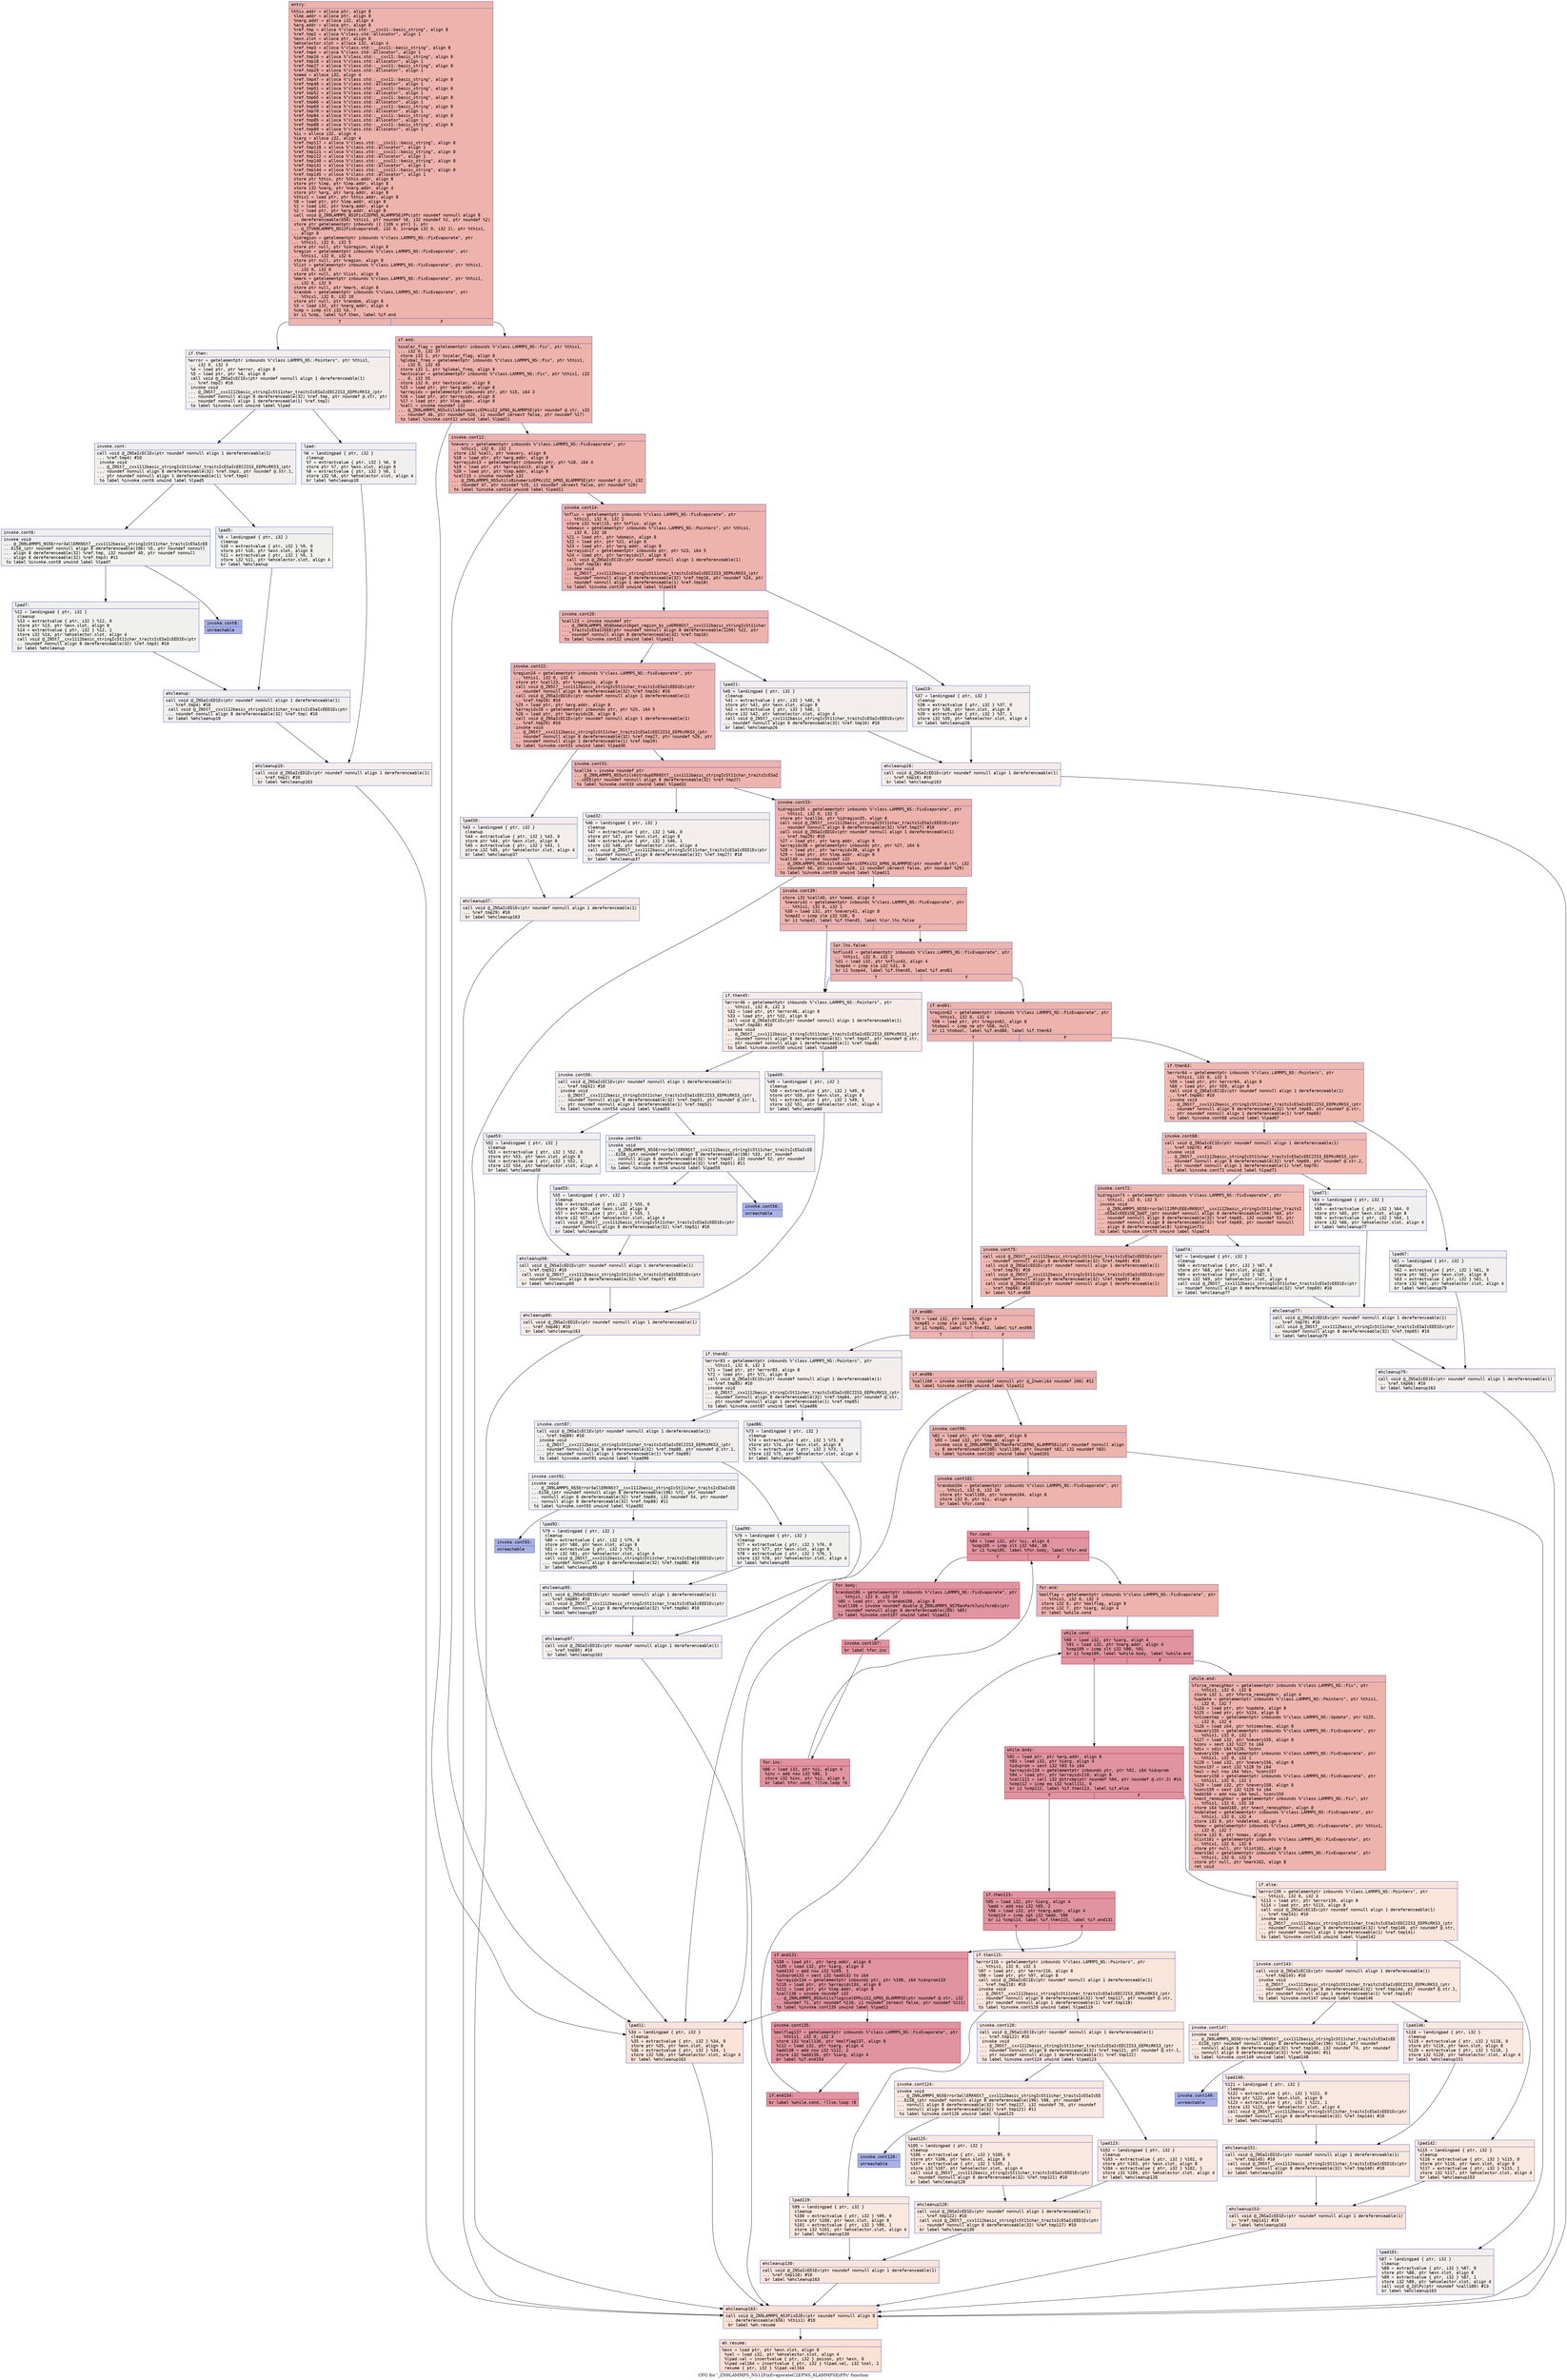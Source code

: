 digraph "CFG for '_ZN9LAMMPS_NS12FixEvaporateC2EPNS_6LAMMPSEiPPc' function" {
	label="CFG for '_ZN9LAMMPS_NS12FixEvaporateC2EPNS_6LAMMPSEiPPc' function";

	Node0x55d5ebd93a10 [shape=record,color="#3d50c3ff", style=filled, fillcolor="#d6524470" fontname="Courier",label="{entry:\l|  %this.addr = alloca ptr, align 8\l  %lmp.addr = alloca ptr, align 8\l  %narg.addr = alloca i32, align 4\l  %arg.addr = alloca ptr, align 8\l  %ref.tmp = alloca %\"class.std::__cxx11::basic_string\", align 8\l  %ref.tmp2 = alloca %\"class.std::allocator\", align 1\l  %exn.slot = alloca ptr, align 8\l  %ehselector.slot = alloca i32, align 4\l  %ref.tmp3 = alloca %\"class.std::__cxx11::basic_string\", align 8\l  %ref.tmp4 = alloca %\"class.std::allocator\", align 1\l  %ref.tmp16 = alloca %\"class.std::__cxx11::basic_string\", align 8\l  %ref.tmp18 = alloca %\"class.std::allocator\", align 1\l  %ref.tmp27 = alloca %\"class.std::__cxx11::basic_string\", align 8\l  %ref.tmp29 = alloca %\"class.std::allocator\", align 1\l  %seed = alloca i32, align 4\l  %ref.tmp47 = alloca %\"class.std::__cxx11::basic_string\", align 8\l  %ref.tmp48 = alloca %\"class.std::allocator\", align 1\l  %ref.tmp51 = alloca %\"class.std::__cxx11::basic_string\", align 8\l  %ref.tmp52 = alloca %\"class.std::allocator\", align 1\l  %ref.tmp65 = alloca %\"class.std::__cxx11::basic_string\", align 8\l  %ref.tmp66 = alloca %\"class.std::allocator\", align 1\l  %ref.tmp69 = alloca %\"class.std::__cxx11::basic_string\", align 8\l  %ref.tmp70 = alloca %\"class.std::allocator\", align 1\l  %ref.tmp84 = alloca %\"class.std::__cxx11::basic_string\", align 8\l  %ref.tmp85 = alloca %\"class.std::allocator\", align 1\l  %ref.tmp88 = alloca %\"class.std::__cxx11::basic_string\", align 8\l  %ref.tmp89 = alloca %\"class.std::allocator\", align 1\l  %ii = alloca i32, align 4\l  %iarg = alloca i32, align 4\l  %ref.tmp117 = alloca %\"class.std::__cxx11::basic_string\", align 8\l  %ref.tmp118 = alloca %\"class.std::allocator\", align 1\l  %ref.tmp121 = alloca %\"class.std::__cxx11::basic_string\", align 8\l  %ref.tmp122 = alloca %\"class.std::allocator\", align 1\l  %ref.tmp140 = alloca %\"class.std::__cxx11::basic_string\", align 8\l  %ref.tmp141 = alloca %\"class.std::allocator\", align 1\l  %ref.tmp144 = alloca %\"class.std::__cxx11::basic_string\", align 8\l  %ref.tmp145 = alloca %\"class.std::allocator\", align 1\l  store ptr %this, ptr %this.addr, align 8\l  store ptr %lmp, ptr %lmp.addr, align 8\l  store i32 %narg, ptr %narg.addr, align 4\l  store ptr %arg, ptr %arg.addr, align 8\l  %this1 = load ptr, ptr %this.addr, align 8\l  %0 = load ptr, ptr %lmp.addr, align 8\l  %1 = load i32, ptr %narg.addr, align 4\l  %2 = load ptr, ptr %arg.addr, align 8\l  call void @_ZN9LAMMPS_NS3FixC2EPNS_6LAMMPSEiPPc(ptr noundef nonnull align 8\l... dereferenceable(656) %this1, ptr noundef %0, i32 noundef %1, ptr noundef %2)\l  store ptr getelementptr inbounds (\{ [106 x ptr] \}, ptr\l... @_ZTVN9LAMMPS_NS12FixEvaporateE, i32 0, inrange i32 0, i32 2), ptr %this1,\l... align 8\l  %idregion = getelementptr inbounds %\"class.LAMMPS_NS::FixEvaporate\", ptr\l... %this1, i32 0, i32 5\l  store ptr null, ptr %idregion, align 8\l  %region = getelementptr inbounds %\"class.LAMMPS_NS::FixEvaporate\", ptr\l... %this1, i32 0, i32 6\l  store ptr null, ptr %region, align 8\l  %list = getelementptr inbounds %\"class.LAMMPS_NS::FixEvaporate\", ptr %this1,\l... i32 0, i32 8\l  store ptr null, ptr %list, align 8\l  %mark = getelementptr inbounds %\"class.LAMMPS_NS::FixEvaporate\", ptr %this1,\l... i32 0, i32 9\l  store ptr null, ptr %mark, align 8\l  %random = getelementptr inbounds %\"class.LAMMPS_NS::FixEvaporate\", ptr\l... %this1, i32 0, i32 10\l  store ptr null, ptr %random, align 8\l  %3 = load i32, ptr %narg.addr, align 4\l  %cmp = icmp slt i32 %3, 7\l  br i1 %cmp, label %if.then, label %if.end\l|{<s0>T|<s1>F}}"];
	Node0x55d5ebd93a10:s0 -> Node0x55d5ebd97fc0[tooltip="entry -> if.then\nProbability 0.00%" ];
	Node0x55d5ebd93a10:s1 -> Node0x55d5ebd98090[tooltip="entry -> if.end\nProbability 100.00%" ];
	Node0x55d5ebd97fc0 [shape=record,color="#3d50c3ff", style=filled, fillcolor="#e5d8d170" fontname="Courier",label="{if.then:\l|  %error = getelementptr inbounds %\"class.LAMMPS_NS::Pointers\", ptr %this1,\l... i32 0, i32 3\l  %4 = load ptr, ptr %error, align 8\l  %5 = load ptr, ptr %4, align 8\l  call void @_ZNSaIcEC1Ev(ptr noundef nonnull align 1 dereferenceable(1)\l... %ref.tmp2) #10\l  invoke void\l... @_ZNSt7__cxx1112basic_stringIcSt11char_traitsIcESaIcEEC2IS3_EEPKcRKS3_(ptr\l... noundef nonnull align 8 dereferenceable(32) %ref.tmp, ptr noundef @.str, ptr\l... noundef nonnull align 1 dereferenceable(1) %ref.tmp2)\l          to label %invoke.cont unwind label %lpad\l}"];
	Node0x55d5ebd97fc0 -> Node0x55d5ebd986e0[tooltip="if.then -> invoke.cont\nProbability 50.00%" ];
	Node0x55d5ebd97fc0 -> Node0x55d5ebd987c0[tooltip="if.then -> lpad\nProbability 50.00%" ];
	Node0x55d5ebd986e0 [shape=record,color="#3d50c3ff", style=filled, fillcolor="#e0dbd870" fontname="Courier",label="{invoke.cont:\l|  call void @_ZNSaIcEC1Ev(ptr noundef nonnull align 1 dereferenceable(1)\l... %ref.tmp4) #10\l  invoke void\l... @_ZNSt7__cxx1112basic_stringIcSt11char_traitsIcESaIcEEC2IS3_EEPKcRKS3_(ptr\l... noundef nonnull align 8 dereferenceable(32) %ref.tmp3, ptr noundef @.str.1,\l... ptr noundef nonnull align 1 dereferenceable(1) %ref.tmp4)\l          to label %invoke.cont6 unwind label %lpad5\l}"];
	Node0x55d5ebd986e0 -> Node0x55d5ebd98b50[tooltip="invoke.cont -> invoke.cont6\nProbability 50.00%" ];
	Node0x55d5ebd986e0 -> Node0x55d5ebd98ba0[tooltip="invoke.cont -> lpad5\nProbability 50.00%" ];
	Node0x55d5ebd98b50 [shape=record,color="#3d50c3ff", style=filled, fillcolor="#dedcdb70" fontname="Courier",label="{invoke.cont6:\l|  invoke void\l... @_ZN9LAMMPS_NS5Error3allERKNSt7__cxx1112basic_stringIcSt11char_traitsIcESaIcEE\l...EiS8_(ptr noundef nonnull align 8 dereferenceable(196) %5, ptr noundef nonnull\l... align 8 dereferenceable(32) %ref.tmp, i32 noundef 40, ptr noundef nonnull\l... align 8 dereferenceable(32) %ref.tmp3) #11\l          to label %invoke.cont8 unwind label %lpad7\l}"];
	Node0x55d5ebd98b50 -> Node0x55d5ebd98b00[tooltip="invoke.cont6 -> invoke.cont8\nProbability 0.00%" ];
	Node0x55d5ebd98b50 -> Node0x55d5ebd98e00[tooltip="invoke.cont6 -> lpad7\nProbability 100.00%" ];
	Node0x55d5ebd98b00 [shape=record,color="#3d50c3ff", style=filled, fillcolor="#3d50c370" fontname="Courier",label="{invoke.cont8:\l|  unreachable\l}"];
	Node0x55d5ebd987c0 [shape=record,color="#3d50c3ff", style=filled, fillcolor="#e0dbd870" fontname="Courier",label="{lpad:\l|  %6 = landingpad \{ ptr, i32 \}\l          cleanup\l  %7 = extractvalue \{ ptr, i32 \} %6, 0\l  store ptr %7, ptr %exn.slot, align 8\l  %8 = extractvalue \{ ptr, i32 \} %6, 1\l  store i32 %8, ptr %ehselector.slot, align 4\l  br label %ehcleanup10\l}"];
	Node0x55d5ebd987c0 -> Node0x55d5ebd994a0[tooltip="lpad -> ehcleanup10\nProbability 100.00%" ];
	Node0x55d5ebd98ba0 [shape=record,color="#3d50c3ff", style=filled, fillcolor="#dedcdb70" fontname="Courier",label="{lpad5:\l|  %9 = landingpad \{ ptr, i32 \}\l          cleanup\l  %10 = extractvalue \{ ptr, i32 \} %9, 0\l  store ptr %10, ptr %exn.slot, align 8\l  %11 = extractvalue \{ ptr, i32 \} %9, 1\l  store i32 %11, ptr %ehselector.slot, align 4\l  br label %ehcleanup\l}"];
	Node0x55d5ebd98ba0 -> Node0x55d5ebd997f0[tooltip="lpad5 -> ehcleanup\nProbability 100.00%" ];
	Node0x55d5ebd98e00 [shape=record,color="#3d50c3ff", style=filled, fillcolor="#dedcdb70" fontname="Courier",label="{lpad7:\l|  %12 = landingpad \{ ptr, i32 \}\l          cleanup\l  %13 = extractvalue \{ ptr, i32 \} %12, 0\l  store ptr %13, ptr %exn.slot, align 8\l  %14 = extractvalue \{ ptr, i32 \} %12, 1\l  store i32 %14, ptr %ehselector.slot, align 4\l  call void @_ZNSt7__cxx1112basic_stringIcSt11char_traitsIcESaIcEED1Ev(ptr\l... noundef nonnull align 8 dereferenceable(32) %ref.tmp3) #10\l  br label %ehcleanup\l}"];
	Node0x55d5ebd98e00 -> Node0x55d5ebd997f0[tooltip="lpad7 -> ehcleanup\nProbability 100.00%" ];
	Node0x55d5ebd997f0 [shape=record,color="#3d50c3ff", style=filled, fillcolor="#e0dbd870" fontname="Courier",label="{ehcleanup:\l|  call void @_ZNSaIcED1Ev(ptr noundef nonnull align 1 dereferenceable(1)\l... %ref.tmp4) #10\l  call void @_ZNSt7__cxx1112basic_stringIcSt11char_traitsIcESaIcEED1Ev(ptr\l... noundef nonnull align 8 dereferenceable(32) %ref.tmp) #10\l  br label %ehcleanup10\l}"];
	Node0x55d5ebd997f0 -> Node0x55d5ebd994a0[tooltip="ehcleanup -> ehcleanup10\nProbability 100.00%" ];
	Node0x55d5ebd994a0 [shape=record,color="#3d50c3ff", style=filled, fillcolor="#e5d8d170" fontname="Courier",label="{ehcleanup10:\l|  call void @_ZNSaIcED1Ev(ptr noundef nonnull align 1 dereferenceable(1)\l... %ref.tmp2) #10\l  br label %ehcleanup163\l}"];
	Node0x55d5ebd994a0 -> Node0x55d5ebd9a250[tooltip="ehcleanup10 -> ehcleanup163\nProbability 100.00%" ];
	Node0x55d5ebd98090 [shape=record,color="#3d50c3ff", style=filled, fillcolor="#d6524470" fontname="Courier",label="{if.end:\l|  %scalar_flag = getelementptr inbounds %\"class.LAMMPS_NS::Fix\", ptr %this1,\l... i32 0, i32 37\l  store i32 1, ptr %scalar_flag, align 8\l  %global_freq = getelementptr inbounds %\"class.LAMMPS_NS::Fix\", ptr %this1,\l... i32 0, i32 45\l  store i32 1, ptr %global_freq, align 8\l  %extscalar = getelementptr inbounds %\"class.LAMMPS_NS::Fix\", ptr %this1, i32\l... 0, i32 55\l  store i32 0, ptr %extscalar, align 8\l  %15 = load ptr, ptr %arg.addr, align 8\l  %arrayidx = getelementptr inbounds ptr, ptr %15, i64 3\l  %16 = load ptr, ptr %arrayidx, align 8\l  %17 = load ptr, ptr %lmp.addr, align 8\l  %call = invoke noundef i32\l... @_ZN9LAMMPS_NS5utils8inumericEPKciS2_bPNS_6LAMMPSE(ptr noundef @.str, i32\l... noundef 46, ptr noundef %16, i1 noundef zeroext false, ptr noundef %17)\l          to label %invoke.cont12 unwind label %lpad11\l}"];
	Node0x55d5ebd98090 -> Node0x55d5ebd9ab80[tooltip="if.end -> invoke.cont12\nProbability 100.00%" ];
	Node0x55d5ebd98090 -> Node0x55d5ebd9ac00[tooltip="if.end -> lpad11\nProbability 0.00%" ];
	Node0x55d5ebd9ab80 [shape=record,color="#3d50c3ff", style=filled, fillcolor="#d6524470" fontname="Courier",label="{invoke.cont12:\l|  %nevery = getelementptr inbounds %\"class.LAMMPS_NS::FixEvaporate\", ptr\l... %this1, i32 0, i32 1\l  store i32 %call, ptr %nevery, align 8\l  %18 = load ptr, ptr %arg.addr, align 8\l  %arrayidx13 = getelementptr inbounds ptr, ptr %18, i64 4\l  %19 = load ptr, ptr %arrayidx13, align 8\l  %20 = load ptr, ptr %lmp.addr, align 8\l  %call15 = invoke noundef i32\l... @_ZN9LAMMPS_NS5utils8inumericEPKciS2_bPNS_6LAMMPSE(ptr noundef @.str, i32\l... noundef 47, ptr noundef %19, i1 noundef zeroext false, ptr noundef %20)\l          to label %invoke.cont14 unwind label %lpad11\l}"];
	Node0x55d5ebd9ab80 -> Node0x55d5ebd9b390[tooltip="invoke.cont12 -> invoke.cont14\nProbability 100.00%" ];
	Node0x55d5ebd9ab80 -> Node0x55d5ebd9ac00[tooltip="invoke.cont12 -> lpad11\nProbability 0.00%" ];
	Node0x55d5ebd9b390 [shape=record,color="#3d50c3ff", style=filled, fillcolor="#d6524470" fontname="Courier",label="{invoke.cont14:\l|  %nflux = getelementptr inbounds %\"class.LAMMPS_NS::FixEvaporate\", ptr\l... %this1, i32 0, i32 2\l  store i32 %call15, ptr %nflux, align 4\l  %domain = getelementptr inbounds %\"class.LAMMPS_NS::Pointers\", ptr %this1,\l... i32 0, i32 10\l  %21 = load ptr, ptr %domain, align 8\l  %22 = load ptr, ptr %21, align 8\l  %23 = load ptr, ptr %arg.addr, align 8\l  %arrayidx17 = getelementptr inbounds ptr, ptr %23, i64 5\l  %24 = load ptr, ptr %arrayidx17, align 8\l  call void @_ZNSaIcEC1Ev(ptr noundef nonnull align 1 dereferenceable(1)\l... %ref.tmp18) #10\l  invoke void\l... @_ZNSt7__cxx1112basic_stringIcSt11char_traitsIcESaIcEEC2IS3_EEPKcRKS3_(ptr\l... noundef nonnull align 8 dereferenceable(32) %ref.tmp16, ptr noundef %24, ptr\l... noundef nonnull align 1 dereferenceable(1) %ref.tmp18)\l          to label %invoke.cont20 unwind label %lpad19\l}"];
	Node0x55d5ebd9b390 -> Node0x55d5ebd95380[tooltip="invoke.cont14 -> invoke.cont20\nProbability 100.00%" ];
	Node0x55d5ebd9b390 -> Node0x55d5ebd95400[tooltip="invoke.cont14 -> lpad19\nProbability 0.00%" ];
	Node0x55d5ebd95380 [shape=record,color="#3d50c3ff", style=filled, fillcolor="#d6524470" fontname="Courier",label="{invoke.cont20:\l|  %call23 = invoke noundef ptr\l... @_ZNK9LAMMPS_NS6Domain16get_region_by_idERKNSt7__cxx1112basic_stringIcSt11char\l..._traitsIcESaIcEEE(ptr noundef nonnull align 8 dereferenceable(1200) %22, ptr\l... noundef nonnull align 8 dereferenceable(32) %ref.tmp16)\l          to label %invoke.cont22 unwind label %lpad21\l}"];
	Node0x55d5ebd95380 -> Node0x55d5ebd95330[tooltip="invoke.cont20 -> invoke.cont22\nProbability 100.00%" ];
	Node0x55d5ebd95380 -> Node0x55d5ebd95640[tooltip="invoke.cont20 -> lpad21\nProbability 0.00%" ];
	Node0x55d5ebd95330 [shape=record,color="#3d50c3ff", style=filled, fillcolor="#d6524470" fontname="Courier",label="{invoke.cont22:\l|  %region24 = getelementptr inbounds %\"class.LAMMPS_NS::FixEvaporate\", ptr\l... %this1, i32 0, i32 6\l  store ptr %call23, ptr %region24, align 8\l  call void @_ZNSt7__cxx1112basic_stringIcSt11char_traitsIcESaIcEED1Ev(ptr\l... noundef nonnull align 8 dereferenceable(32) %ref.tmp16) #10\l  call void @_ZNSaIcED1Ev(ptr noundef nonnull align 1 dereferenceable(1)\l... %ref.tmp18) #10\l  %25 = load ptr, ptr %arg.addr, align 8\l  %arrayidx28 = getelementptr inbounds ptr, ptr %25, i64 5\l  %26 = load ptr, ptr %arrayidx28, align 8\l  call void @_ZNSaIcEC1Ev(ptr noundef nonnull align 1 dereferenceable(1)\l... %ref.tmp29) #10\l  invoke void\l... @_ZNSt7__cxx1112basic_stringIcSt11char_traitsIcESaIcEEC2IS3_EEPKcRKS3_(ptr\l... noundef nonnull align 8 dereferenceable(32) %ref.tmp27, ptr noundef %26, ptr\l... noundef nonnull align 1 dereferenceable(1) %ref.tmp29)\l          to label %invoke.cont31 unwind label %lpad30\l}"];
	Node0x55d5ebd95330 -> Node0x55d5ebd9d210[tooltip="invoke.cont22 -> invoke.cont31\nProbability 100.00%" ];
	Node0x55d5ebd95330 -> Node0x55d5ebd9d290[tooltip="invoke.cont22 -> lpad30\nProbability 0.00%" ];
	Node0x55d5ebd9d210 [shape=record,color="#3d50c3ff", style=filled, fillcolor="#d6524470" fontname="Courier",label="{invoke.cont31:\l|  %call34 = invoke noundef ptr\l... @_ZN9LAMMPS_NS5utils6strdupERKNSt7__cxx1112basic_stringIcSt11char_traitsIcESaI\l...cEEE(ptr noundef nonnull align 8 dereferenceable(32) %ref.tmp27)\l          to label %invoke.cont33 unwind label %lpad32\l}"];
	Node0x55d5ebd9d210 -> Node0x55d5ebd9d1c0[tooltip="invoke.cont31 -> invoke.cont33\nProbability 100.00%" ];
	Node0x55d5ebd9d210 -> Node0x55d5ebd9d580[tooltip="invoke.cont31 -> lpad32\nProbability 0.00%" ];
	Node0x55d5ebd9d1c0 [shape=record,color="#3d50c3ff", style=filled, fillcolor="#d6524470" fontname="Courier",label="{invoke.cont33:\l|  %idregion35 = getelementptr inbounds %\"class.LAMMPS_NS::FixEvaporate\", ptr\l... %this1, i32 0, i32 5\l  store ptr %call34, ptr %idregion35, align 8\l  call void @_ZNSt7__cxx1112basic_stringIcSt11char_traitsIcESaIcEED1Ev(ptr\l... noundef nonnull align 8 dereferenceable(32) %ref.tmp27) #10\l  call void @_ZNSaIcED1Ev(ptr noundef nonnull align 1 dereferenceable(1)\l... %ref.tmp29) #10\l  %27 = load ptr, ptr %arg.addr, align 8\l  %arrayidx38 = getelementptr inbounds ptr, ptr %27, i64 6\l  %28 = load ptr, ptr %arrayidx38, align 8\l  %29 = load ptr, ptr %lmp.addr, align 8\l  %call40 = invoke noundef i32\l... @_ZN9LAMMPS_NS5utils8inumericEPKciS2_bPNS_6LAMMPSE(ptr noundef @.str, i32\l... noundef 50, ptr noundef %28, i1 noundef zeroext false, ptr noundef %29)\l          to label %invoke.cont39 unwind label %lpad11\l}"];
	Node0x55d5ebd9d1c0 -> Node0x55d5ebd9de40[tooltip="invoke.cont33 -> invoke.cont39\nProbability 100.00%" ];
	Node0x55d5ebd9d1c0 -> Node0x55d5ebd9ac00[tooltip="invoke.cont33 -> lpad11\nProbability 0.00%" ];
	Node0x55d5ebd9de40 [shape=record,color="#3d50c3ff", style=filled, fillcolor="#d6524470" fontname="Courier",label="{invoke.cont39:\l|  store i32 %call40, ptr %seed, align 4\l  %nevery41 = getelementptr inbounds %\"class.LAMMPS_NS::FixEvaporate\", ptr\l... %this1, i32 0, i32 1\l  %30 = load i32, ptr %nevery41, align 8\l  %cmp42 = icmp sle i32 %30, 0\l  br i1 %cmp42, label %if.then45, label %lor.lhs.false\l|{<s0>T|<s1>F}}"];
	Node0x55d5ebd9de40:s0 -> Node0x55d5ebd9e330[tooltip="invoke.cont39 -> if.then45\nProbability 0.00%" ];
	Node0x55d5ebd9de40:s1 -> Node0x55d5ebd9e3b0[tooltip="invoke.cont39 -> lor.lhs.false\nProbability 100.00%" ];
	Node0x55d5ebd9e3b0 [shape=record,color="#3d50c3ff", style=filled, fillcolor="#d6524470" fontname="Courier",label="{lor.lhs.false:\l|  %nflux43 = getelementptr inbounds %\"class.LAMMPS_NS::FixEvaporate\", ptr\l... %this1, i32 0, i32 2\l  %31 = load i32, ptr %nflux43, align 4\l  %cmp44 = icmp sle i32 %31, 0\l  br i1 %cmp44, label %if.then45, label %if.end61\l|{<s0>T|<s1>F}}"];
	Node0x55d5ebd9e3b0:s0 -> Node0x55d5ebd9e330[tooltip="lor.lhs.false -> if.then45\nProbability 0.00%" ];
	Node0x55d5ebd9e3b0:s1 -> Node0x55d5ebd979a0[tooltip="lor.lhs.false -> if.end61\nProbability 100.00%" ];
	Node0x55d5ebd9e330 [shape=record,color="#3d50c3ff", style=filled, fillcolor="#ead5c970" fontname="Courier",label="{if.then45:\l|  %error46 = getelementptr inbounds %\"class.LAMMPS_NS::Pointers\", ptr\l... %this1, i32 0, i32 3\l  %32 = load ptr, ptr %error46, align 8\l  %33 = load ptr, ptr %32, align 8\l  call void @_ZNSaIcEC1Ev(ptr noundef nonnull align 1 dereferenceable(1)\l... %ref.tmp48) #10\l  invoke void\l... @_ZNSt7__cxx1112basic_stringIcSt11char_traitsIcESaIcEEC2IS3_EEPKcRKS3_(ptr\l... noundef nonnull align 8 dereferenceable(32) %ref.tmp47, ptr noundef @.str,\l... ptr noundef nonnull align 1 dereferenceable(1) %ref.tmp48)\l          to label %invoke.cont50 unwind label %lpad49\l}"];
	Node0x55d5ebd9e330 -> Node0x55d5ebd97e30[tooltip="if.then45 -> invoke.cont50\nProbability 50.00%" ];
	Node0x55d5ebd9e330 -> Node0x55d5ebd97eb0[tooltip="if.then45 -> lpad49\nProbability 50.00%" ];
	Node0x55d5ebd97e30 [shape=record,color="#3d50c3ff", style=filled, fillcolor="#e5d8d170" fontname="Courier",label="{invoke.cont50:\l|  call void @_ZNSaIcEC1Ev(ptr noundef nonnull align 1 dereferenceable(1)\l... %ref.tmp52) #10\l  invoke void\l... @_ZNSt7__cxx1112basic_stringIcSt11char_traitsIcESaIcEEC2IS3_EEPKcRKS3_(ptr\l... noundef nonnull align 8 dereferenceable(32) %ref.tmp51, ptr noundef @.str.1,\l... ptr noundef nonnull align 1 dereferenceable(1) %ref.tmp52)\l          to label %invoke.cont54 unwind label %lpad53\l}"];
	Node0x55d5ebd97e30 -> Node0x55d5ebd9f5a0[tooltip="invoke.cont50 -> invoke.cont54\nProbability 50.00%" ];
	Node0x55d5ebd97e30 -> Node0x55d5ebd9f5f0[tooltip="invoke.cont50 -> lpad53\nProbability 50.00%" ];
	Node0x55d5ebd9f5a0 [shape=record,color="#3d50c3ff", style=filled, fillcolor="#e0dbd870" fontname="Courier",label="{invoke.cont54:\l|  invoke void\l... @_ZN9LAMMPS_NS5Error3allERKNSt7__cxx1112basic_stringIcSt11char_traitsIcESaIcEE\l...EiS8_(ptr noundef nonnull align 8 dereferenceable(196) %33, ptr noundef\l... nonnull align 8 dereferenceable(32) %ref.tmp47, i32 noundef 52, ptr noundef\l... nonnull align 8 dereferenceable(32) %ref.tmp51) #11\l          to label %invoke.cont56 unwind label %lpad55\l}"];
	Node0x55d5ebd9f5a0 -> Node0x55d5ebd9f550[tooltip="invoke.cont54 -> invoke.cont56\nProbability 0.00%" ];
	Node0x55d5ebd9f5a0 -> Node0x55d5ebd9f8f0[tooltip="invoke.cont54 -> lpad55\nProbability 100.00%" ];
	Node0x55d5ebd9f550 [shape=record,color="#3d50c3ff", style=filled, fillcolor="#3d50c370" fontname="Courier",label="{invoke.cont56:\l|  unreachable\l}"];
	Node0x55d5ebd9ac00 [shape=record,color="#3d50c3ff", style=filled, fillcolor="#f6bfa670" fontname="Courier",label="{lpad11:\l|  %34 = landingpad \{ ptr, i32 \}\l          cleanup\l  %35 = extractvalue \{ ptr, i32 \} %34, 0\l  store ptr %35, ptr %exn.slot, align 8\l  %36 = extractvalue \{ ptr, i32 \} %34, 1\l  store i32 %36, ptr %ehselector.slot, align 4\l  br label %ehcleanup163\l}"];
	Node0x55d5ebd9ac00 -> Node0x55d5ebd9a250[tooltip="lpad11 -> ehcleanup163\nProbability 100.00%" ];
	Node0x55d5ebd95400 [shape=record,color="#3d50c3ff", style=filled, fillcolor="#e5d8d170" fontname="Courier",label="{lpad19:\l|  %37 = landingpad \{ ptr, i32 \}\l          cleanup\l  %38 = extractvalue \{ ptr, i32 \} %37, 0\l  store ptr %38, ptr %exn.slot, align 8\l  %39 = extractvalue \{ ptr, i32 \} %37, 1\l  store i32 %39, ptr %ehselector.slot, align 4\l  br label %ehcleanup26\l}"];
	Node0x55d5ebd95400 -> Node0x55d5ebda0110[tooltip="lpad19 -> ehcleanup26\nProbability 100.00%" ];
	Node0x55d5ebd95640 [shape=record,color="#3d50c3ff", style=filled, fillcolor="#e5d8d170" fontname="Courier",label="{lpad21:\l|  %40 = landingpad \{ ptr, i32 \}\l          cleanup\l  %41 = extractvalue \{ ptr, i32 \} %40, 0\l  store ptr %41, ptr %exn.slot, align 8\l  %42 = extractvalue \{ ptr, i32 \} %40, 1\l  store i32 %42, ptr %ehselector.slot, align 4\l  call void @_ZNSt7__cxx1112basic_stringIcSt11char_traitsIcESaIcEED1Ev(ptr\l... noundef nonnull align 8 dereferenceable(32) %ref.tmp16) #10\l  br label %ehcleanup26\l}"];
	Node0x55d5ebd95640 -> Node0x55d5ebda0110[tooltip="lpad21 -> ehcleanup26\nProbability 100.00%" ];
	Node0x55d5ebda0110 [shape=record,color="#3d50c3ff", style=filled, fillcolor="#ead5c970" fontname="Courier",label="{ehcleanup26:\l|  call void @_ZNSaIcED1Ev(ptr noundef nonnull align 1 dereferenceable(1)\l... %ref.tmp18) #10\l  br label %ehcleanup163\l}"];
	Node0x55d5ebda0110 -> Node0x55d5ebd9a250[tooltip="ehcleanup26 -> ehcleanup163\nProbability 100.00%" ];
	Node0x55d5ebd9d290 [shape=record,color="#3d50c3ff", style=filled, fillcolor="#e5d8d170" fontname="Courier",label="{lpad30:\l|  %43 = landingpad \{ ptr, i32 \}\l          cleanup\l  %44 = extractvalue \{ ptr, i32 \} %43, 0\l  store ptr %44, ptr %exn.slot, align 8\l  %45 = extractvalue \{ ptr, i32 \} %43, 1\l  store i32 %45, ptr %ehselector.slot, align 4\l  br label %ehcleanup37\l}"];
	Node0x55d5ebd9d290 -> Node0x55d5ebda0a00[tooltip="lpad30 -> ehcleanup37\nProbability 100.00%" ];
	Node0x55d5ebd9d580 [shape=record,color="#3d50c3ff", style=filled, fillcolor="#e5d8d170" fontname="Courier",label="{lpad32:\l|  %46 = landingpad \{ ptr, i32 \}\l          cleanup\l  %47 = extractvalue \{ ptr, i32 \} %46, 0\l  store ptr %47, ptr %exn.slot, align 8\l  %48 = extractvalue \{ ptr, i32 \} %46, 1\l  store i32 %48, ptr %ehselector.slot, align 4\l  call void @_ZNSt7__cxx1112basic_stringIcSt11char_traitsIcESaIcEED1Ev(ptr\l... noundef nonnull align 8 dereferenceable(32) %ref.tmp27) #10\l  br label %ehcleanup37\l}"];
	Node0x55d5ebd9d580 -> Node0x55d5ebda0a00[tooltip="lpad32 -> ehcleanup37\nProbability 100.00%" ];
	Node0x55d5ebda0a00 [shape=record,color="#3d50c3ff", style=filled, fillcolor="#ead5c970" fontname="Courier",label="{ehcleanup37:\l|  call void @_ZNSaIcED1Ev(ptr noundef nonnull align 1 dereferenceable(1)\l... %ref.tmp29) #10\l  br label %ehcleanup163\l}"];
	Node0x55d5ebda0a00 -> Node0x55d5ebd9a250[tooltip="ehcleanup37 -> ehcleanup163\nProbability 100.00%" ];
	Node0x55d5ebd97eb0 [shape=record,color="#3d50c3ff", style=filled, fillcolor="#e5d8d170" fontname="Courier",label="{lpad49:\l|  %49 = landingpad \{ ptr, i32 \}\l          cleanup\l  %50 = extractvalue \{ ptr, i32 \} %49, 0\l  store ptr %50, ptr %exn.slot, align 8\l  %51 = extractvalue \{ ptr, i32 \} %49, 1\l  store i32 %51, ptr %ehselector.slot, align 4\l  br label %ehcleanup60\l}"];
	Node0x55d5ebd97eb0 -> Node0x55d5ebda1b00[tooltip="lpad49 -> ehcleanup60\nProbability 100.00%" ];
	Node0x55d5ebd9f5f0 [shape=record,color="#3d50c3ff", style=filled, fillcolor="#e0dbd870" fontname="Courier",label="{lpad53:\l|  %52 = landingpad \{ ptr, i32 \}\l          cleanup\l  %53 = extractvalue \{ ptr, i32 \} %52, 0\l  store ptr %53, ptr %exn.slot, align 8\l  %54 = extractvalue \{ ptr, i32 \} %52, 1\l  store i32 %54, ptr %ehselector.slot, align 4\l  br label %ehcleanup58\l}"];
	Node0x55d5ebd9f5f0 -> Node0x55d5ebda1e70[tooltip="lpad53 -> ehcleanup58\nProbability 100.00%" ];
	Node0x55d5ebd9f8f0 [shape=record,color="#3d50c3ff", style=filled, fillcolor="#e0dbd870" fontname="Courier",label="{lpad55:\l|  %55 = landingpad \{ ptr, i32 \}\l          cleanup\l  %56 = extractvalue \{ ptr, i32 \} %55, 0\l  store ptr %56, ptr %exn.slot, align 8\l  %57 = extractvalue \{ ptr, i32 \} %55, 1\l  store i32 %57, ptr %ehselector.slot, align 4\l  call void @_ZNSt7__cxx1112basic_stringIcSt11char_traitsIcESaIcEED1Ev(ptr\l... noundef nonnull align 8 dereferenceable(32) %ref.tmp51) #10\l  br label %ehcleanup58\l}"];
	Node0x55d5ebd9f8f0 -> Node0x55d5ebda1e70[tooltip="lpad55 -> ehcleanup58\nProbability 100.00%" ];
	Node0x55d5ebda1e70 [shape=record,color="#3d50c3ff", style=filled, fillcolor="#e5d8d170" fontname="Courier",label="{ehcleanup58:\l|  call void @_ZNSaIcED1Ev(ptr noundef nonnull align 1 dereferenceable(1)\l... %ref.tmp52) #10\l  call void @_ZNSt7__cxx1112basic_stringIcSt11char_traitsIcESaIcEED1Ev(ptr\l... noundef nonnull align 8 dereferenceable(32) %ref.tmp47) #10\l  br label %ehcleanup60\l}"];
	Node0x55d5ebda1e70 -> Node0x55d5ebda1b00[tooltip="ehcleanup58 -> ehcleanup60\nProbability 100.00%" ];
	Node0x55d5ebda1b00 [shape=record,color="#3d50c3ff", style=filled, fillcolor="#ead5c970" fontname="Courier",label="{ehcleanup60:\l|  call void @_ZNSaIcED1Ev(ptr noundef nonnull align 1 dereferenceable(1)\l... %ref.tmp48) #10\l  br label %ehcleanup163\l}"];
	Node0x55d5ebda1b00 -> Node0x55d5ebd9a250[tooltip="ehcleanup60 -> ehcleanup163\nProbability 100.00%" ];
	Node0x55d5ebd979a0 [shape=record,color="#3d50c3ff", style=filled, fillcolor="#d6524470" fontname="Courier",label="{if.end61:\l|  %region62 = getelementptr inbounds %\"class.LAMMPS_NS::FixEvaporate\", ptr\l... %this1, i32 0, i32 6\l  %58 = load ptr, ptr %region62, align 8\l  %tobool = icmp ne ptr %58, null\l  br i1 %tobool, label %if.end80, label %if.then63\l|{<s0>T|<s1>F}}"];
	Node0x55d5ebd979a0:s0 -> Node0x55d5ebda2960[tooltip="if.end61 -> if.end80\nProbability 62.50%" ];
	Node0x55d5ebd979a0:s1 -> Node0x55d5ebda29e0[tooltip="if.end61 -> if.then63\nProbability 37.50%" ];
	Node0x55d5ebda29e0 [shape=record,color="#3d50c3ff", style=filled, fillcolor="#de614d70" fontname="Courier",label="{if.then63:\l|  %error64 = getelementptr inbounds %\"class.LAMMPS_NS::Pointers\", ptr\l... %this1, i32 0, i32 3\l  %59 = load ptr, ptr %error64, align 8\l  %60 = load ptr, ptr %59, align 8\l  call void @_ZNSaIcEC1Ev(ptr noundef nonnull align 1 dereferenceable(1)\l... %ref.tmp66) #10\l  invoke void\l... @_ZNSt7__cxx1112basic_stringIcSt11char_traitsIcESaIcEEC2IS3_EEPKcRKS3_(ptr\l... noundef nonnull align 8 dereferenceable(32) %ref.tmp65, ptr noundef @.str,\l... ptr noundef nonnull align 1 dereferenceable(1) %ref.tmp66)\l          to label %invoke.cont68 unwind label %lpad67\l}"];
	Node0x55d5ebda29e0 -> Node0x55d5ebda2e70[tooltip="if.then63 -> invoke.cont68\nProbability 100.00%" ];
	Node0x55d5ebda29e0 -> Node0x55d5ebda2ef0[tooltip="if.then63 -> lpad67\nProbability 0.00%" ];
	Node0x55d5ebda2e70 [shape=record,color="#3d50c3ff", style=filled, fillcolor="#de614d70" fontname="Courier",label="{invoke.cont68:\l|  call void @_ZNSaIcEC1Ev(ptr noundef nonnull align 1 dereferenceable(1)\l... %ref.tmp70) #10\l  invoke void\l... @_ZNSt7__cxx1112basic_stringIcSt11char_traitsIcESaIcEEC2IS3_EEPKcRKS3_(ptr\l... noundef nonnull align 8 dereferenceable(32) %ref.tmp69, ptr noundef @.str.2,\l... ptr noundef nonnull align 1 dereferenceable(1) %ref.tmp70)\l          to label %invoke.cont72 unwind label %lpad71\l}"];
	Node0x55d5ebda2e70 -> Node0x55d5ebda3210[tooltip="invoke.cont68 -> invoke.cont72\nProbability 100.00%" ];
	Node0x55d5ebda2e70 -> Node0x55d5ebda3260[tooltip="invoke.cont68 -> lpad71\nProbability 0.00%" ];
	Node0x55d5ebda3210 [shape=record,color="#3d50c3ff", style=filled, fillcolor="#de614d70" fontname="Courier",label="{invoke.cont72:\l|  %idregion73 = getelementptr inbounds %\"class.LAMMPS_NS::FixEvaporate\", ptr\l... %this1, i32 0, i32 5\l  invoke void\l... @_ZN9LAMMPS_NS5Error3allIJRPcEEEvRKNSt7__cxx1112basic_stringIcSt11char_traitsI\l...cESaIcEEEiSB_DpOT_(ptr noundef nonnull align 8 dereferenceable(196) %60, ptr\l... noundef nonnull align 8 dereferenceable(32) %ref.tmp65, i32 noundef 53, ptr\l... noundef nonnull align 8 dereferenceable(32) %ref.tmp69, ptr noundef nonnull\l... align 8 dereferenceable(8) %idregion73)\l          to label %invoke.cont75 unwind label %lpad74\l}"];
	Node0x55d5ebda3210 -> Node0x55d5ebda31c0[tooltip="invoke.cont72 -> invoke.cont75\nProbability 100.00%" ];
	Node0x55d5ebda3210 -> Node0x55d5ebda4690[tooltip="invoke.cont72 -> lpad74\nProbability 0.00%" ];
	Node0x55d5ebda31c0 [shape=record,color="#3d50c3ff", style=filled, fillcolor="#de614d70" fontname="Courier",label="{invoke.cont75:\l|  call void @_ZNSt7__cxx1112basic_stringIcSt11char_traitsIcESaIcEED1Ev(ptr\l... noundef nonnull align 8 dereferenceable(32) %ref.tmp69) #10\l  call void @_ZNSaIcED1Ev(ptr noundef nonnull align 1 dereferenceable(1)\l... %ref.tmp70) #10\l  call void @_ZNSt7__cxx1112basic_stringIcSt11char_traitsIcESaIcEED1Ev(ptr\l... noundef nonnull align 8 dereferenceable(32) %ref.tmp65) #10\l  call void @_ZNSaIcED1Ev(ptr noundef nonnull align 1 dereferenceable(1)\l... %ref.tmp66) #10\l  br label %if.end80\l}"];
	Node0x55d5ebda31c0 -> Node0x55d5ebda2960[tooltip="invoke.cont75 -> if.end80\nProbability 100.00%" ];
	Node0x55d5ebda2ef0 [shape=record,color="#3d50c3ff", style=filled, fillcolor="#e0dbd870" fontname="Courier",label="{lpad67:\l|  %61 = landingpad \{ ptr, i32 \}\l          cleanup\l  %62 = extractvalue \{ ptr, i32 \} %61, 0\l  store ptr %62, ptr %exn.slot, align 8\l  %63 = extractvalue \{ ptr, i32 \} %61, 1\l  store i32 %63, ptr %ehselector.slot, align 4\l  br label %ehcleanup79\l}"];
	Node0x55d5ebda2ef0 -> Node0x55d5ebda5110[tooltip="lpad67 -> ehcleanup79\nProbability 100.00%" ];
	Node0x55d5ebda3260 [shape=record,color="#3d50c3ff", style=filled, fillcolor="#e0dbd870" fontname="Courier",label="{lpad71:\l|  %64 = landingpad \{ ptr, i32 \}\l          cleanup\l  %65 = extractvalue \{ ptr, i32 \} %64, 0\l  store ptr %65, ptr %exn.slot, align 8\l  %66 = extractvalue \{ ptr, i32 \} %64, 1\l  store i32 %66, ptr %ehselector.slot, align 4\l  br label %ehcleanup77\l}"];
	Node0x55d5ebda3260 -> Node0x55d5ebda5480[tooltip="lpad71 -> ehcleanup77\nProbability 100.00%" ];
	Node0x55d5ebda4690 [shape=record,color="#3d50c3ff", style=filled, fillcolor="#e0dbd870" fontname="Courier",label="{lpad74:\l|  %67 = landingpad \{ ptr, i32 \}\l          cleanup\l  %68 = extractvalue \{ ptr, i32 \} %67, 0\l  store ptr %68, ptr %exn.slot, align 8\l  %69 = extractvalue \{ ptr, i32 \} %67, 1\l  store i32 %69, ptr %ehselector.slot, align 4\l  call void @_ZNSt7__cxx1112basic_stringIcSt11char_traitsIcESaIcEED1Ev(ptr\l... noundef nonnull align 8 dereferenceable(32) %ref.tmp69) #10\l  br label %ehcleanup77\l}"];
	Node0x55d5ebda4690 -> Node0x55d5ebda5480[tooltip="lpad74 -> ehcleanup77\nProbability 100.00%" ];
	Node0x55d5ebda5480 [shape=record,color="#3d50c3ff", style=filled, fillcolor="#e3d9d370" fontname="Courier",label="{ehcleanup77:\l|  call void @_ZNSaIcED1Ev(ptr noundef nonnull align 1 dereferenceable(1)\l... %ref.tmp70) #10\l  call void @_ZNSt7__cxx1112basic_stringIcSt11char_traitsIcESaIcEED1Ev(ptr\l... noundef nonnull align 8 dereferenceable(32) %ref.tmp65) #10\l  br label %ehcleanup79\l}"];
	Node0x55d5ebda5480 -> Node0x55d5ebda5110[tooltip="ehcleanup77 -> ehcleanup79\nProbability 100.00%" ];
	Node0x55d5ebda5110 [shape=record,color="#3d50c3ff", style=filled, fillcolor="#e5d8d170" fontname="Courier",label="{ehcleanup79:\l|  call void @_ZNSaIcED1Ev(ptr noundef nonnull align 1 dereferenceable(1)\l... %ref.tmp66) #10\l  br label %ehcleanup163\l}"];
	Node0x55d5ebda5110 -> Node0x55d5ebd9a250[tooltip="ehcleanup79 -> ehcleanup163\nProbability 100.00%" ];
	Node0x55d5ebda2960 [shape=record,color="#3d50c3ff", style=filled, fillcolor="#d6524470" fontname="Courier",label="{if.end80:\l|  %70 = load i32, ptr %seed, align 4\l  %cmp81 = icmp sle i32 %70, 0\l  br i1 %cmp81, label %if.then82, label %if.end98\l|{<s0>T|<s1>F}}"];
	Node0x55d5ebda2960:s0 -> Node0x55d5ebda5f10[tooltip="if.end80 -> if.then82\nProbability 0.00%" ];
	Node0x55d5ebda2960:s1 -> Node0x55d5ebda5f60[tooltip="if.end80 -> if.end98\nProbability 100.00%" ];
	Node0x55d5ebda5f10 [shape=record,color="#3d50c3ff", style=filled, fillcolor="#e5d8d170" fontname="Courier",label="{if.then82:\l|  %error83 = getelementptr inbounds %\"class.LAMMPS_NS::Pointers\", ptr\l... %this1, i32 0, i32 3\l  %71 = load ptr, ptr %error83, align 8\l  %72 = load ptr, ptr %71, align 8\l  call void @_ZNSaIcEC1Ev(ptr noundef nonnull align 1 dereferenceable(1)\l... %ref.tmp85) #10\l  invoke void\l... @_ZNSt7__cxx1112basic_stringIcSt11char_traitsIcESaIcEEC2IS3_EEPKcRKS3_(ptr\l... noundef nonnull align 8 dereferenceable(32) %ref.tmp84, ptr noundef @.str,\l... ptr noundef nonnull align 1 dereferenceable(1) %ref.tmp85)\l          to label %invoke.cont87 unwind label %lpad86\l}"];
	Node0x55d5ebda5f10 -> Node0x55d5ebda63f0[tooltip="if.then82 -> invoke.cont87\nProbability 50.00%" ];
	Node0x55d5ebda5f10 -> Node0x55d5ebda6470[tooltip="if.then82 -> lpad86\nProbability 50.00%" ];
	Node0x55d5ebda63f0 [shape=record,color="#3d50c3ff", style=filled, fillcolor="#e0dbd870" fontname="Courier",label="{invoke.cont87:\l|  call void @_ZNSaIcEC1Ev(ptr noundef nonnull align 1 dereferenceable(1)\l... %ref.tmp89) #10\l  invoke void\l... @_ZNSt7__cxx1112basic_stringIcSt11char_traitsIcESaIcEEC2IS3_EEPKcRKS3_(ptr\l... noundef nonnull align 8 dereferenceable(32) %ref.tmp88, ptr noundef @.str.1,\l... ptr noundef nonnull align 1 dereferenceable(1) %ref.tmp89)\l          to label %invoke.cont91 unwind label %lpad90\l}"];
	Node0x55d5ebda63f0 -> Node0x55d5ebda6790[tooltip="invoke.cont87 -> invoke.cont91\nProbability 50.00%" ];
	Node0x55d5ebda63f0 -> Node0x55d5ebda67e0[tooltip="invoke.cont87 -> lpad90\nProbability 50.00%" ];
	Node0x55d5ebda6790 [shape=record,color="#3d50c3ff", style=filled, fillcolor="#dedcdb70" fontname="Courier",label="{invoke.cont91:\l|  invoke void\l... @_ZN9LAMMPS_NS5Error3allERKNSt7__cxx1112basic_stringIcSt11char_traitsIcESaIcEE\l...EiS8_(ptr noundef nonnull align 8 dereferenceable(196) %72, ptr noundef\l... nonnull align 8 dereferenceable(32) %ref.tmp84, i32 noundef 54, ptr noundef\l... nonnull align 8 dereferenceable(32) %ref.tmp88) #11\l          to label %invoke.cont93 unwind label %lpad92\l}"];
	Node0x55d5ebda6790 -> Node0x55d5ebda6740[tooltip="invoke.cont91 -> invoke.cont93\nProbability 0.00%" ];
	Node0x55d5ebda6790 -> Node0x55d5ebda6b00[tooltip="invoke.cont91 -> lpad92\nProbability 100.00%" ];
	Node0x55d5ebda6740 [shape=record,color="#3d50c3ff", style=filled, fillcolor="#3d50c370" fontname="Courier",label="{invoke.cont93:\l|  unreachable\l}"];
	Node0x55d5ebda6470 [shape=record,color="#3d50c3ff", style=filled, fillcolor="#e0dbd870" fontname="Courier",label="{lpad86:\l|  %73 = landingpad \{ ptr, i32 \}\l          cleanup\l  %74 = extractvalue \{ ptr, i32 \} %73, 0\l  store ptr %74, ptr %exn.slot, align 8\l  %75 = extractvalue \{ ptr, i32 \} %73, 1\l  store i32 %75, ptr %ehselector.slot, align 4\l  br label %ehcleanup97\l}"];
	Node0x55d5ebda6470 -> Node0x55d5ebda70c0[tooltip="lpad86 -> ehcleanup97\nProbability 100.00%" ];
	Node0x55d5ebda67e0 [shape=record,color="#3d50c3ff", style=filled, fillcolor="#dedcdb70" fontname="Courier",label="{lpad90:\l|  %76 = landingpad \{ ptr, i32 \}\l          cleanup\l  %77 = extractvalue \{ ptr, i32 \} %76, 0\l  store ptr %77, ptr %exn.slot, align 8\l  %78 = extractvalue \{ ptr, i32 \} %76, 1\l  store i32 %78, ptr %ehselector.slot, align 4\l  br label %ehcleanup95\l}"];
	Node0x55d5ebda67e0 -> Node0x55d5ebda7410[tooltip="lpad90 -> ehcleanup95\nProbability 100.00%" ];
	Node0x55d5ebda6b00 [shape=record,color="#3d50c3ff", style=filled, fillcolor="#dedcdb70" fontname="Courier",label="{lpad92:\l|  %79 = landingpad \{ ptr, i32 \}\l          cleanup\l  %80 = extractvalue \{ ptr, i32 \} %79, 0\l  store ptr %80, ptr %exn.slot, align 8\l  %81 = extractvalue \{ ptr, i32 \} %79, 1\l  store i32 %81, ptr %ehselector.slot, align 4\l  call void @_ZNSt7__cxx1112basic_stringIcSt11char_traitsIcESaIcEED1Ev(ptr\l... noundef nonnull align 8 dereferenceable(32) %ref.tmp88) #10\l  br label %ehcleanup95\l}"];
	Node0x55d5ebda6b00 -> Node0x55d5ebda7410[tooltip="lpad92 -> ehcleanup95\nProbability 100.00%" ];
	Node0x55d5ebda7410 [shape=record,color="#3d50c3ff", style=filled, fillcolor="#e0dbd870" fontname="Courier",label="{ehcleanup95:\l|  call void @_ZNSaIcED1Ev(ptr noundef nonnull align 1 dereferenceable(1)\l... %ref.tmp89) #10\l  call void @_ZNSt7__cxx1112basic_stringIcSt11char_traitsIcESaIcEED1Ev(ptr\l... noundef nonnull align 8 dereferenceable(32) %ref.tmp84) #10\l  br label %ehcleanup97\l}"];
	Node0x55d5ebda7410 -> Node0x55d5ebda70c0[tooltip="ehcleanup95 -> ehcleanup97\nProbability 100.00%" ];
	Node0x55d5ebda70c0 [shape=record,color="#3d50c3ff", style=filled, fillcolor="#e5d8d170" fontname="Courier",label="{ehcleanup97:\l|  call void @_ZNSaIcED1Ev(ptr noundef nonnull align 1 dereferenceable(1)\l... %ref.tmp85) #10\l  br label %ehcleanup163\l}"];
	Node0x55d5ebda70c0 -> Node0x55d5ebd9a250[tooltip="ehcleanup97 -> ehcleanup163\nProbability 100.00%" ];
	Node0x55d5ebda5f60 [shape=record,color="#3d50c3ff", style=filled, fillcolor="#d6524470" fontname="Courier",label="{if.end98:\l|  %call100 = invoke noalias noundef nonnull ptr @_Znwm(i64 noundef 200) #12\l          to label %invoke.cont99 unwind label %lpad11\l}"];
	Node0x55d5ebda5f60 -> Node0x55d5ebda7d30[tooltip="if.end98 -> invoke.cont99\nProbability 100.00%" ];
	Node0x55d5ebda5f60 -> Node0x55d5ebd9ac00[tooltip="if.end98 -> lpad11\nProbability 0.00%" ];
	Node0x55d5ebda7d30 [shape=record,color="#3d50c3ff", style=filled, fillcolor="#d6524470" fontname="Courier",label="{invoke.cont99:\l|  %82 = load ptr, ptr %lmp.addr, align 8\l  %83 = load i32, ptr %seed, align 4\l  invoke void @_ZN9LAMMPS_NS7RanParkC1EPNS_6LAMMPSEi(ptr noundef nonnull align\l... 8 dereferenceable(200) %call100, ptr noundef %82, i32 noundef %83)\l          to label %invoke.cont102 unwind label %lpad101\l}"];
	Node0x55d5ebda7d30 -> Node0x55d5ebda7fd0[tooltip="invoke.cont99 -> invoke.cont102\nProbability 100.00%" ];
	Node0x55d5ebda7d30 -> Node0x55d5ebda8050[tooltip="invoke.cont99 -> lpad101\nProbability 0.00%" ];
	Node0x55d5ebda7fd0 [shape=record,color="#3d50c3ff", style=filled, fillcolor="#d6524470" fontname="Courier",label="{invoke.cont102:\l|  %random104 = getelementptr inbounds %\"class.LAMMPS_NS::FixEvaporate\", ptr\l... %this1, i32 0, i32 10\l  store ptr %call100, ptr %random104, align 8\l  store i32 0, ptr %ii, align 4\l  br label %for.cond\l}"];
	Node0x55d5ebda7fd0 -> Node0x55d5ebda85e0[tooltip="invoke.cont102 -> for.cond\nProbability 100.00%" ];
	Node0x55d5ebda85e0 [shape=record,color="#b70d28ff", style=filled, fillcolor="#b70d2870" fontname="Courier",label="{for.cond:\l|  %84 = load i32, ptr %ii, align 4\l  %cmp105 = icmp slt i32 %84, 30\l  br i1 %cmp105, label %for.body, label %for.end\l|{<s0>T|<s1>F}}"];
	Node0x55d5ebda85e0:s0 -> Node0x55d5ebda8810[tooltip="for.cond -> for.body\nProbability 96.88%" ];
	Node0x55d5ebda85e0:s1 -> Node0x55d5ebda8890[tooltip="for.cond -> for.end\nProbability 3.12%" ];
	Node0x55d5ebda8810 [shape=record,color="#b70d28ff", style=filled, fillcolor="#b70d2870" fontname="Courier",label="{for.body:\l|  %random106 = getelementptr inbounds %\"class.LAMMPS_NS::FixEvaporate\", ptr\l... %this1, i32 0, i32 10\l  %85 = load ptr, ptr %random106, align 8\l  %call108 = invoke noundef double @_ZN9LAMMPS_NS7RanPark7uniformEv(ptr\l... noundef nonnull align 8 dereferenceable(200) %85)\l          to label %invoke.cont107 unwind label %lpad11\l}"];
	Node0x55d5ebda8810 -> Node0x55d5ebda8b90[tooltip="for.body -> invoke.cont107\nProbability 100.00%" ];
	Node0x55d5ebda8810 -> Node0x55d5ebd9ac00[tooltip="for.body -> lpad11\nProbability 0.00%" ];
	Node0x55d5ebda8b90 [shape=record,color="#b70d28ff", style=filled, fillcolor="#b70d2870" fontname="Courier",label="{invoke.cont107:\l|  br label %for.inc\l}"];
	Node0x55d5ebda8b90 -> Node0x55d5ebda8d90[tooltip="invoke.cont107 -> for.inc\nProbability 100.00%" ];
	Node0x55d5ebda8d90 [shape=record,color="#b70d28ff", style=filled, fillcolor="#b70d2870" fontname="Courier",label="{for.inc:\l|  %86 = load i32, ptr %ii, align 4\l  %inc = add nsw i32 %86, 1\l  store i32 %inc, ptr %ii, align 4\l  br label %for.cond, !llvm.loop !6\l}"];
	Node0x55d5ebda8d90 -> Node0x55d5ebda85e0[tooltip="for.inc -> for.cond\nProbability 100.00%" ];
	Node0x55d5ebda8050 [shape=record,color="#3d50c3ff", style=filled, fillcolor="#e5d8d170" fontname="Courier",label="{lpad101:\l|  %87 = landingpad \{ ptr, i32 \}\l          cleanup\l  %88 = extractvalue \{ ptr, i32 \} %87, 0\l  store ptr %88, ptr %exn.slot, align 8\l  %89 = extractvalue \{ ptr, i32 \} %87, 1\l  store i32 %89, ptr %ehselector.slot, align 4\l  call void @_ZdlPv(ptr noundef %call100) #13\l  br label %ehcleanup163\l}"];
	Node0x55d5ebda8050 -> Node0x55d5ebd9a250[tooltip="lpad101 -> ehcleanup163\nProbability 100.00%" ];
	Node0x55d5ebda8890 [shape=record,color="#3d50c3ff", style=filled, fillcolor="#d6524470" fontname="Courier",label="{for.end:\l|  %molflag = getelementptr inbounds %\"class.LAMMPS_NS::FixEvaporate\", ptr\l... %this1, i32 0, i32 3\l  store i32 0, ptr %molflag, align 8\l  store i32 7, ptr %iarg, align 4\l  br label %while.cond\l}"];
	Node0x55d5ebda8890 -> Node0x55d5ebdaa230[tooltip="for.end -> while.cond\nProbability 100.00%" ];
	Node0x55d5ebdaa230 [shape=record,color="#b70d28ff", style=filled, fillcolor="#b70d2870" fontname="Courier",label="{while.cond:\l|  %90 = load i32, ptr %iarg, align 4\l  %91 = load i32, ptr %narg.addr, align 4\l  %cmp109 = icmp slt i32 %90, %91\l  br i1 %cmp109, label %while.body, label %while.end\l|{<s0>T|<s1>F}}"];
	Node0x55d5ebdaa230:s0 -> Node0x55d5ebdaa4a0[tooltip="while.cond -> while.body\nProbability 96.88%" ];
	Node0x55d5ebdaa230:s1 -> Node0x55d5ebdaa520[tooltip="while.cond -> while.end\nProbability 3.12%" ];
	Node0x55d5ebdaa4a0 [shape=record,color="#b70d28ff", style=filled, fillcolor="#b70d2870" fontname="Courier",label="{while.body:\l|  %92 = load ptr, ptr %arg.addr, align 8\l  %93 = load i32, ptr %iarg, align 4\l  %idxprom = sext i32 %93 to i64\l  %arrayidx110 = getelementptr inbounds ptr, ptr %92, i64 %idxprom\l  %94 = load ptr, ptr %arrayidx110, align 8\l  %call111 = call i32 @strcmp(ptr noundef %94, ptr noundef @.str.3) #14\l  %cmp112 = icmp eq i32 %call111, 0\l  br i1 %cmp112, label %if.then113, label %if.else\l|{<s0>T|<s1>F}}"];
	Node0x55d5ebdaa4a0:s0 -> Node0x55d5ebdaac10[tooltip="while.body -> if.then113\nProbability 100.00%" ];
	Node0x55d5ebdaa4a0:s1 -> Node0x55d5ebdaacf0[tooltip="while.body -> if.else\nProbability 0.00%" ];
	Node0x55d5ebdaac10 [shape=record,color="#b70d28ff", style=filled, fillcolor="#b70d2870" fontname="Courier",label="{if.then113:\l|  %95 = load i32, ptr %iarg, align 4\l  %add = add nsw i32 %95, 2\l  %96 = load i32, ptr %narg.addr, align 4\l  %cmp114 = icmp sgt i32 %add, %96\l  br i1 %cmp114, label %if.then115, label %if.end131\l|{<s0>T|<s1>F}}"];
	Node0x55d5ebdaac10:s0 -> Node0x55d5ebda0d50[tooltip="if.then113 -> if.then115\nProbability 0.00%" ];
	Node0x55d5ebdaac10:s1 -> Node0x55d5ebda0dd0[tooltip="if.then113 -> if.end131\nProbability 100.00%" ];
	Node0x55d5ebda0d50 [shape=record,color="#3d50c3ff", style=filled, fillcolor="#f4c5ad70" fontname="Courier",label="{if.then115:\l|  %error116 = getelementptr inbounds %\"class.LAMMPS_NS::Pointers\", ptr\l... %this1, i32 0, i32 3\l  %97 = load ptr, ptr %error116, align 8\l  %98 = load ptr, ptr %97, align 8\l  call void @_ZNSaIcEC1Ev(ptr noundef nonnull align 1 dereferenceable(1)\l... %ref.tmp118) #10\l  invoke void\l... @_ZNSt7__cxx1112basic_stringIcSt11char_traitsIcESaIcEEC2IS3_EEPKcRKS3_(ptr\l... noundef nonnull align 8 dereferenceable(32) %ref.tmp117, ptr noundef @.str,\l... ptr noundef nonnull align 1 dereferenceable(1) %ref.tmp118)\l          to label %invoke.cont120 unwind label %lpad119\l}"];
	Node0x55d5ebda0d50 -> Node0x55d5ebda12d0[tooltip="if.then115 -> invoke.cont120\nProbability 50.00%" ];
	Node0x55d5ebda0d50 -> Node0x55d5ebdabf00[tooltip="if.then115 -> lpad119\nProbability 50.00%" ];
	Node0x55d5ebda12d0 [shape=record,color="#3d50c3ff", style=filled, fillcolor="#f2cab570" fontname="Courier",label="{invoke.cont120:\l|  call void @_ZNSaIcEC1Ev(ptr noundef nonnull align 1 dereferenceable(1)\l... %ref.tmp122) #10\l  invoke void\l... @_ZNSt7__cxx1112basic_stringIcSt11char_traitsIcESaIcEEC2IS3_EEPKcRKS3_(ptr\l... noundef nonnull align 8 dereferenceable(32) %ref.tmp121, ptr noundef @.str.1,\l... ptr noundef nonnull align 1 dereferenceable(1) %ref.tmp122)\l          to label %invoke.cont124 unwind label %lpad123\l}"];
	Node0x55d5ebda12d0 -> Node0x55d5ebdac250[tooltip="invoke.cont120 -> invoke.cont124\nProbability 50.00%" ];
	Node0x55d5ebda12d0 -> Node0x55d5ebdac2a0[tooltip="invoke.cont120 -> lpad123\nProbability 50.00%" ];
	Node0x55d5ebdac250 [shape=record,color="#3d50c3ff", style=filled, fillcolor="#f1ccb870" fontname="Courier",label="{invoke.cont124:\l|  invoke void\l... @_ZN9LAMMPS_NS5Error3allERKNSt7__cxx1112basic_stringIcSt11char_traitsIcESaIcEE\l...EiS8_(ptr noundef nonnull align 8 dereferenceable(196) %98, ptr noundef\l... nonnull align 8 dereferenceable(32) %ref.tmp117, i32 noundef 70, ptr noundef\l... nonnull align 8 dereferenceable(32) %ref.tmp121) #11\l          to label %invoke.cont126 unwind label %lpad125\l}"];
	Node0x55d5ebdac250 -> Node0x55d5ebdac200[tooltip="invoke.cont124 -> invoke.cont126\nProbability 0.00%" ];
	Node0x55d5ebdac250 -> Node0x55d5ebdac5c0[tooltip="invoke.cont124 -> lpad125\nProbability 100.00%" ];
	Node0x55d5ebdac200 [shape=record,color="#3d50c3ff", style=filled, fillcolor="#3d50c370" fontname="Courier",label="{invoke.cont126:\l|  unreachable\l}"];
	Node0x55d5ebdabf00 [shape=record,color="#3d50c3ff", style=filled, fillcolor="#f2cab570" fontname="Courier",label="{lpad119:\l|  %99 = landingpad \{ ptr, i32 \}\l          cleanup\l  %100 = extractvalue \{ ptr, i32 \} %99, 0\l  store ptr %100, ptr %exn.slot, align 8\l  %101 = extractvalue \{ ptr, i32 \} %99, 1\l  store i32 %101, ptr %ehselector.slot, align 4\l  br label %ehcleanup130\l}"];
	Node0x55d5ebdabf00 -> Node0x55d5ebd9c070[tooltip="lpad119 -> ehcleanup130\nProbability 100.00%" ];
	Node0x55d5ebdac2a0 [shape=record,color="#3d50c3ff", style=filled, fillcolor="#f1ccb870" fontname="Courier",label="{lpad123:\l|  %102 = landingpad \{ ptr, i32 \}\l          cleanup\l  %103 = extractvalue \{ ptr, i32 \} %102, 0\l  store ptr %103, ptr %exn.slot, align 8\l  %104 = extractvalue \{ ptr, i32 \} %102, 1\l  store i32 %104, ptr %ehselector.slot, align 4\l  br label %ehcleanup128\l}"];
	Node0x55d5ebdac2a0 -> Node0x55d5ebd9c3c0[tooltip="lpad123 -> ehcleanup128\nProbability 100.00%" ];
	Node0x55d5ebdac5c0 [shape=record,color="#3d50c3ff", style=filled, fillcolor="#f1ccb870" fontname="Courier",label="{lpad125:\l|  %105 = landingpad \{ ptr, i32 \}\l          cleanup\l  %106 = extractvalue \{ ptr, i32 \} %105, 0\l  store ptr %106, ptr %exn.slot, align 8\l  %107 = extractvalue \{ ptr, i32 \} %105, 1\l  store i32 %107, ptr %ehselector.slot, align 4\l  call void @_ZNSt7__cxx1112basic_stringIcSt11char_traitsIcESaIcEED1Ev(ptr\l... noundef nonnull align 8 dereferenceable(32) %ref.tmp121) #10\l  br label %ehcleanup128\l}"];
	Node0x55d5ebdac5c0 -> Node0x55d5ebd9c3c0[tooltip="lpad125 -> ehcleanup128\nProbability 100.00%" ];
	Node0x55d5ebd9c3c0 [shape=record,color="#3d50c3ff", style=filled, fillcolor="#f2cab570" fontname="Courier",label="{ehcleanup128:\l|  call void @_ZNSaIcED1Ev(ptr noundef nonnull align 1 dereferenceable(1)\l... %ref.tmp122) #10\l  call void @_ZNSt7__cxx1112basic_stringIcSt11char_traitsIcESaIcEED1Ev(ptr\l... noundef nonnull align 8 dereferenceable(32) %ref.tmp117) #10\l  br label %ehcleanup130\l}"];
	Node0x55d5ebd9c3c0 -> Node0x55d5ebd9c070[tooltip="ehcleanup128 -> ehcleanup130\nProbability 100.00%" ];
	Node0x55d5ebd9c070 [shape=record,color="#3d50c3ff", style=filled, fillcolor="#f4c5ad70" fontname="Courier",label="{ehcleanup130:\l|  call void @_ZNSaIcED1Ev(ptr noundef nonnull align 1 dereferenceable(1)\l... %ref.tmp118) #10\l  br label %ehcleanup163\l}"];
	Node0x55d5ebd9c070 -> Node0x55d5ebd9a250[tooltip="ehcleanup130 -> ehcleanup163\nProbability 100.00%" ];
	Node0x55d5ebda0dd0 [shape=record,color="#b70d28ff", style=filled, fillcolor="#b70d2870" fontname="Courier",label="{if.end131:\l|  %108 = load ptr, ptr %arg.addr, align 8\l  %109 = load i32, ptr %iarg, align 4\l  %add132 = add nsw i32 %109, 1\l  %idxprom133 = sext i32 %add132 to i64\l  %arrayidx134 = getelementptr inbounds ptr, ptr %108, i64 %idxprom133\l  %110 = load ptr, ptr %arrayidx134, align 8\l  %111 = load ptr, ptr %lmp.addr, align 8\l  %call136 = invoke noundef i32\l... @_ZN9LAMMPS_NS5utils7logicalEPKciS2_bPNS_6LAMMPSE(ptr noundef @.str, i32\l... noundef 71, ptr noundef %110, i1 noundef zeroext false, ptr noundef %111)\l          to label %invoke.cont135 unwind label %lpad11\l}"];
	Node0x55d5ebda0dd0 -> Node0x55d5ebdaec30[tooltip="if.end131 -> invoke.cont135\nProbability 100.00%" ];
	Node0x55d5ebda0dd0 -> Node0x55d5ebd9ac00[tooltip="if.end131 -> lpad11\nProbability 0.00%" ];
	Node0x55d5ebdaec30 [shape=record,color="#b70d28ff", style=filled, fillcolor="#b70d2870" fontname="Courier",label="{invoke.cont135:\l|  %molflag137 = getelementptr inbounds %\"class.LAMMPS_NS::FixEvaporate\", ptr\l... %this1, i32 0, i32 3\l  store i32 %call136, ptr %molflag137, align 8\l  %112 = load i32, ptr %iarg, align 4\l  %add138 = add nsw i32 %112, 2\l  store i32 %add138, ptr %iarg, align 4\l  br label %if.end154\l}"];
	Node0x55d5ebdaec30 -> Node0x55d5ebdaf2a0[tooltip="invoke.cont135 -> if.end154\nProbability 100.00%" ];
	Node0x55d5ebdaacf0 [shape=record,color="#3d50c3ff", style=filled, fillcolor="#f4c5ad70" fontname="Courier",label="{if.else:\l|  %error139 = getelementptr inbounds %\"class.LAMMPS_NS::Pointers\", ptr\l... %this1, i32 0, i32 3\l  %113 = load ptr, ptr %error139, align 8\l  %114 = load ptr, ptr %113, align 8\l  call void @_ZNSaIcEC1Ev(ptr noundef nonnull align 1 dereferenceable(1)\l... %ref.tmp141) #10\l  invoke void\l... @_ZNSt7__cxx1112basic_stringIcSt11char_traitsIcESaIcEEC2IS3_EEPKcRKS3_(ptr\l... noundef nonnull align 8 dereferenceable(32) %ref.tmp140, ptr noundef @.str,\l... ptr noundef nonnull align 1 dereferenceable(1) %ref.tmp141)\l          to label %invoke.cont143 unwind label %lpad142\l}"];
	Node0x55d5ebdaacf0 -> Node0x55d5ebdaf700[tooltip="if.else -> invoke.cont143\nProbability 50.00%" ];
	Node0x55d5ebdaacf0 -> Node0x55d5ebdaf780[tooltip="if.else -> lpad142\nProbability 50.00%" ];
	Node0x55d5ebdaf700 [shape=record,color="#3d50c3ff", style=filled, fillcolor="#f2cab570" fontname="Courier",label="{invoke.cont143:\l|  call void @_ZNSaIcEC1Ev(ptr noundef nonnull align 1 dereferenceable(1)\l... %ref.tmp145) #10\l  invoke void\l... @_ZNSt7__cxx1112basic_stringIcSt11char_traitsIcESaIcEEC2IS3_EEPKcRKS3_(ptr\l... noundef nonnull align 8 dereferenceable(32) %ref.tmp144, ptr noundef @.str.1,\l... ptr noundef nonnull align 1 dereferenceable(1) %ref.tmp145)\l          to label %invoke.cont147 unwind label %lpad146\l}"];
	Node0x55d5ebdaf700 -> Node0x55d5ebdafaa0[tooltip="invoke.cont143 -> invoke.cont147\nProbability 50.00%" ];
	Node0x55d5ebdaf700 -> Node0x55d5ebdafaf0[tooltip="invoke.cont143 -> lpad146\nProbability 50.00%" ];
	Node0x55d5ebdafaa0 [shape=record,color="#3d50c3ff", style=filled, fillcolor="#f1ccb870" fontname="Courier",label="{invoke.cont147:\l|  invoke void\l... @_ZN9LAMMPS_NS5Error3allERKNSt7__cxx1112basic_stringIcSt11char_traitsIcESaIcEE\l...EiS8_(ptr noundef nonnull align 8 dereferenceable(196) %114, ptr noundef\l... nonnull align 8 dereferenceable(32) %ref.tmp140, i32 noundef 74, ptr noundef\l... nonnull align 8 dereferenceable(32) %ref.tmp144) #11\l          to label %invoke.cont149 unwind label %lpad148\l}"];
	Node0x55d5ebdafaa0 -> Node0x55d5ebdafa50[tooltip="invoke.cont147 -> invoke.cont149\nProbability 0.00%" ];
	Node0x55d5ebdafaa0 -> Node0x55d5ebdafdb0[tooltip="invoke.cont147 -> lpad148\nProbability 100.00%" ];
	Node0x55d5ebdafa50 [shape=record,color="#3d50c3ff", style=filled, fillcolor="#3d50c370" fontname="Courier",label="{invoke.cont149:\l|  unreachable\l}"];
	Node0x55d5ebdaf780 [shape=record,color="#3d50c3ff", style=filled, fillcolor="#f2cab570" fontname="Courier",label="{lpad142:\l|  %115 = landingpad \{ ptr, i32 \}\l          cleanup\l  %116 = extractvalue \{ ptr, i32 \} %115, 0\l  store ptr %116, ptr %exn.slot, align 8\l  %117 = extractvalue \{ ptr, i32 \} %115, 1\l  store i32 %117, ptr %ehselector.slot, align 4\l  br label %ehcleanup153\l}"];
	Node0x55d5ebdaf780 -> Node0x55d5ebdb0370[tooltip="lpad142 -> ehcleanup153\nProbability 100.00%" ];
	Node0x55d5ebdafaf0 [shape=record,color="#3d50c3ff", style=filled, fillcolor="#f1ccb870" fontname="Courier",label="{lpad146:\l|  %118 = landingpad \{ ptr, i32 \}\l          cleanup\l  %119 = extractvalue \{ ptr, i32 \} %118, 0\l  store ptr %119, ptr %exn.slot, align 8\l  %120 = extractvalue \{ ptr, i32 \} %118, 1\l  store i32 %120, ptr %ehselector.slot, align 4\l  br label %ehcleanup151\l}"];
	Node0x55d5ebdafaf0 -> Node0x55d5ebdb06c0[tooltip="lpad146 -> ehcleanup151\nProbability 100.00%" ];
	Node0x55d5ebdafdb0 [shape=record,color="#3d50c3ff", style=filled, fillcolor="#f1ccb870" fontname="Courier",label="{lpad148:\l|  %121 = landingpad \{ ptr, i32 \}\l          cleanup\l  %122 = extractvalue \{ ptr, i32 \} %121, 0\l  store ptr %122, ptr %exn.slot, align 8\l  %123 = extractvalue \{ ptr, i32 \} %121, 1\l  store i32 %123, ptr %ehselector.slot, align 4\l  call void @_ZNSt7__cxx1112basic_stringIcSt11char_traitsIcESaIcEED1Ev(ptr\l... noundef nonnull align 8 dereferenceable(32) %ref.tmp144) #10\l  br label %ehcleanup151\l}"];
	Node0x55d5ebdafdb0 -> Node0x55d5ebdb06c0[tooltip="lpad148 -> ehcleanup151\nProbability 100.00%" ];
	Node0x55d5ebdb06c0 [shape=record,color="#3d50c3ff", style=filled, fillcolor="#f2cab570" fontname="Courier",label="{ehcleanup151:\l|  call void @_ZNSaIcED1Ev(ptr noundef nonnull align 1 dereferenceable(1)\l... %ref.tmp145) #10\l  call void @_ZNSt7__cxx1112basic_stringIcSt11char_traitsIcESaIcEED1Ev(ptr\l... noundef nonnull align 8 dereferenceable(32) %ref.tmp140) #10\l  br label %ehcleanup153\l}"];
	Node0x55d5ebdb06c0 -> Node0x55d5ebdb0370[tooltip="ehcleanup151 -> ehcleanup153\nProbability 100.00%" ];
	Node0x55d5ebdb0370 [shape=record,color="#3d50c3ff", style=filled, fillcolor="#f4c5ad70" fontname="Courier",label="{ehcleanup153:\l|  call void @_ZNSaIcED1Ev(ptr noundef nonnull align 1 dereferenceable(1)\l... %ref.tmp141) #10\l  br label %ehcleanup163\l}"];
	Node0x55d5ebdb0370 -> Node0x55d5ebd9a250[tooltip="ehcleanup153 -> ehcleanup163\nProbability 100.00%" ];
	Node0x55d5ebdaf2a0 [shape=record,color="#b70d28ff", style=filled, fillcolor="#b70d2870" fontname="Courier",label="{if.end154:\l|  br label %while.cond, !llvm.loop !8\l}"];
	Node0x55d5ebdaf2a0 -> Node0x55d5ebdaa230[tooltip="if.end154 -> while.cond\nProbability 100.00%" ];
	Node0x55d5ebdaa520 [shape=record,color="#3d50c3ff", style=filled, fillcolor="#d6524470" fontname="Courier",label="{while.end:\l|  %force_reneighbor = getelementptr inbounds %\"class.LAMMPS_NS::Fix\", ptr\l... %this1, i32 0, i32 8\l  store i32 1, ptr %force_reneighbor, align 4\l  %update = getelementptr inbounds %\"class.LAMMPS_NS::Pointers\", ptr %this1,\l... i32 0, i32 7\l  %124 = load ptr, ptr %update, align 8\l  %125 = load ptr, ptr %124, align 8\l  %ntimestep = getelementptr inbounds %\"class.LAMMPS_NS::Update\", ptr %125,\l... i32 0, i32 4\l  %126 = load i64, ptr %ntimestep, align 8\l  %nevery155 = getelementptr inbounds %\"class.LAMMPS_NS::FixEvaporate\", ptr\l... %this1, i32 0, i32 1\l  %127 = load i32, ptr %nevery155, align 8\l  %conv = sext i32 %127 to i64\l  %div = sdiv i64 %126, %conv\l  %nevery156 = getelementptr inbounds %\"class.LAMMPS_NS::FixEvaporate\", ptr\l... %this1, i32 0, i32 1\l  %128 = load i32, ptr %nevery156, align 8\l  %conv157 = sext i32 %128 to i64\l  %mul = mul nsw i64 %div, %conv157\l  %nevery158 = getelementptr inbounds %\"class.LAMMPS_NS::FixEvaporate\", ptr\l... %this1, i32 0, i32 1\l  %129 = load i32, ptr %nevery158, align 8\l  %conv159 = sext i32 %129 to i64\l  %add160 = add nsw i64 %mul, %conv159\l  %next_reneighbor = getelementptr inbounds %\"class.LAMMPS_NS::Fix\", ptr\l... %this1, i32 0, i32 10\l  store i64 %add160, ptr %next_reneighbor, align 8\l  %ndeleted = getelementptr inbounds %\"class.LAMMPS_NS::FixEvaporate\", ptr\l... %this1, i32 0, i32 4\l  store i32 0, ptr %ndeleted, align 4\l  %nmax = getelementptr inbounds %\"class.LAMMPS_NS::FixEvaporate\", ptr %this1,\l... i32 0, i32 7\l  store i32 0, ptr %nmax, align 8\l  %list161 = getelementptr inbounds %\"class.LAMMPS_NS::FixEvaporate\", ptr\l... %this1, i32 0, i32 8\l  store ptr null, ptr %list161, align 8\l  %mark162 = getelementptr inbounds %\"class.LAMMPS_NS::FixEvaporate\", ptr\l... %this1, i32 0, i32 9\l  store ptr null, ptr %mark162, align 8\l  ret void\l}"];
	Node0x55d5ebd9a250 [shape=record,color="#3d50c3ff", style=filled, fillcolor="#f7b99e70" fontname="Courier",label="{ehcleanup163:\l|  call void @_ZN9LAMMPS_NS3FixD2Ev(ptr noundef nonnull align 8\l... dereferenceable(656) %this1) #10\l  br label %eh.resume\l}"];
	Node0x55d5ebd9a250 -> Node0x55d5ebdb3430[tooltip="ehcleanup163 -> eh.resume\nProbability 100.00%" ];
	Node0x55d5ebdb3430 [shape=record,color="#3d50c3ff", style=filled, fillcolor="#f7b99e70" fontname="Courier",label="{eh.resume:\l|  %exn = load ptr, ptr %exn.slot, align 8\l  %sel = load i32, ptr %ehselector.slot, align 4\l  %lpad.val = insertvalue \{ ptr, i32 \} poison, ptr %exn, 0\l  %lpad.val164 = insertvalue \{ ptr, i32 \} %lpad.val, i32 %sel, 1\l  resume \{ ptr, i32 \} %lpad.val164\l}"];
}

